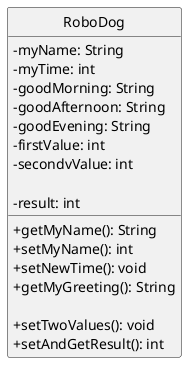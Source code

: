 @startuml Robodogクラス図
skinparam classAttributeIconSize 0
hide circle
 
class RoboDog {
-myName: String
'datetime型でいいのでは？
-myTime: int
-goodMorning: String
-goodAfternoon: String
-goodEvening: String
-firstValue: int
-secondvValue: int

'教科書に記載なし
-result: int
 
+getMyName(): String
+setMyName(): int
+setNewTime(): void
+getMyGreeting(): String

'教科書に記載なし
+setTwoValues(): void
+setAndGetResult(): int
}
 
@enduml